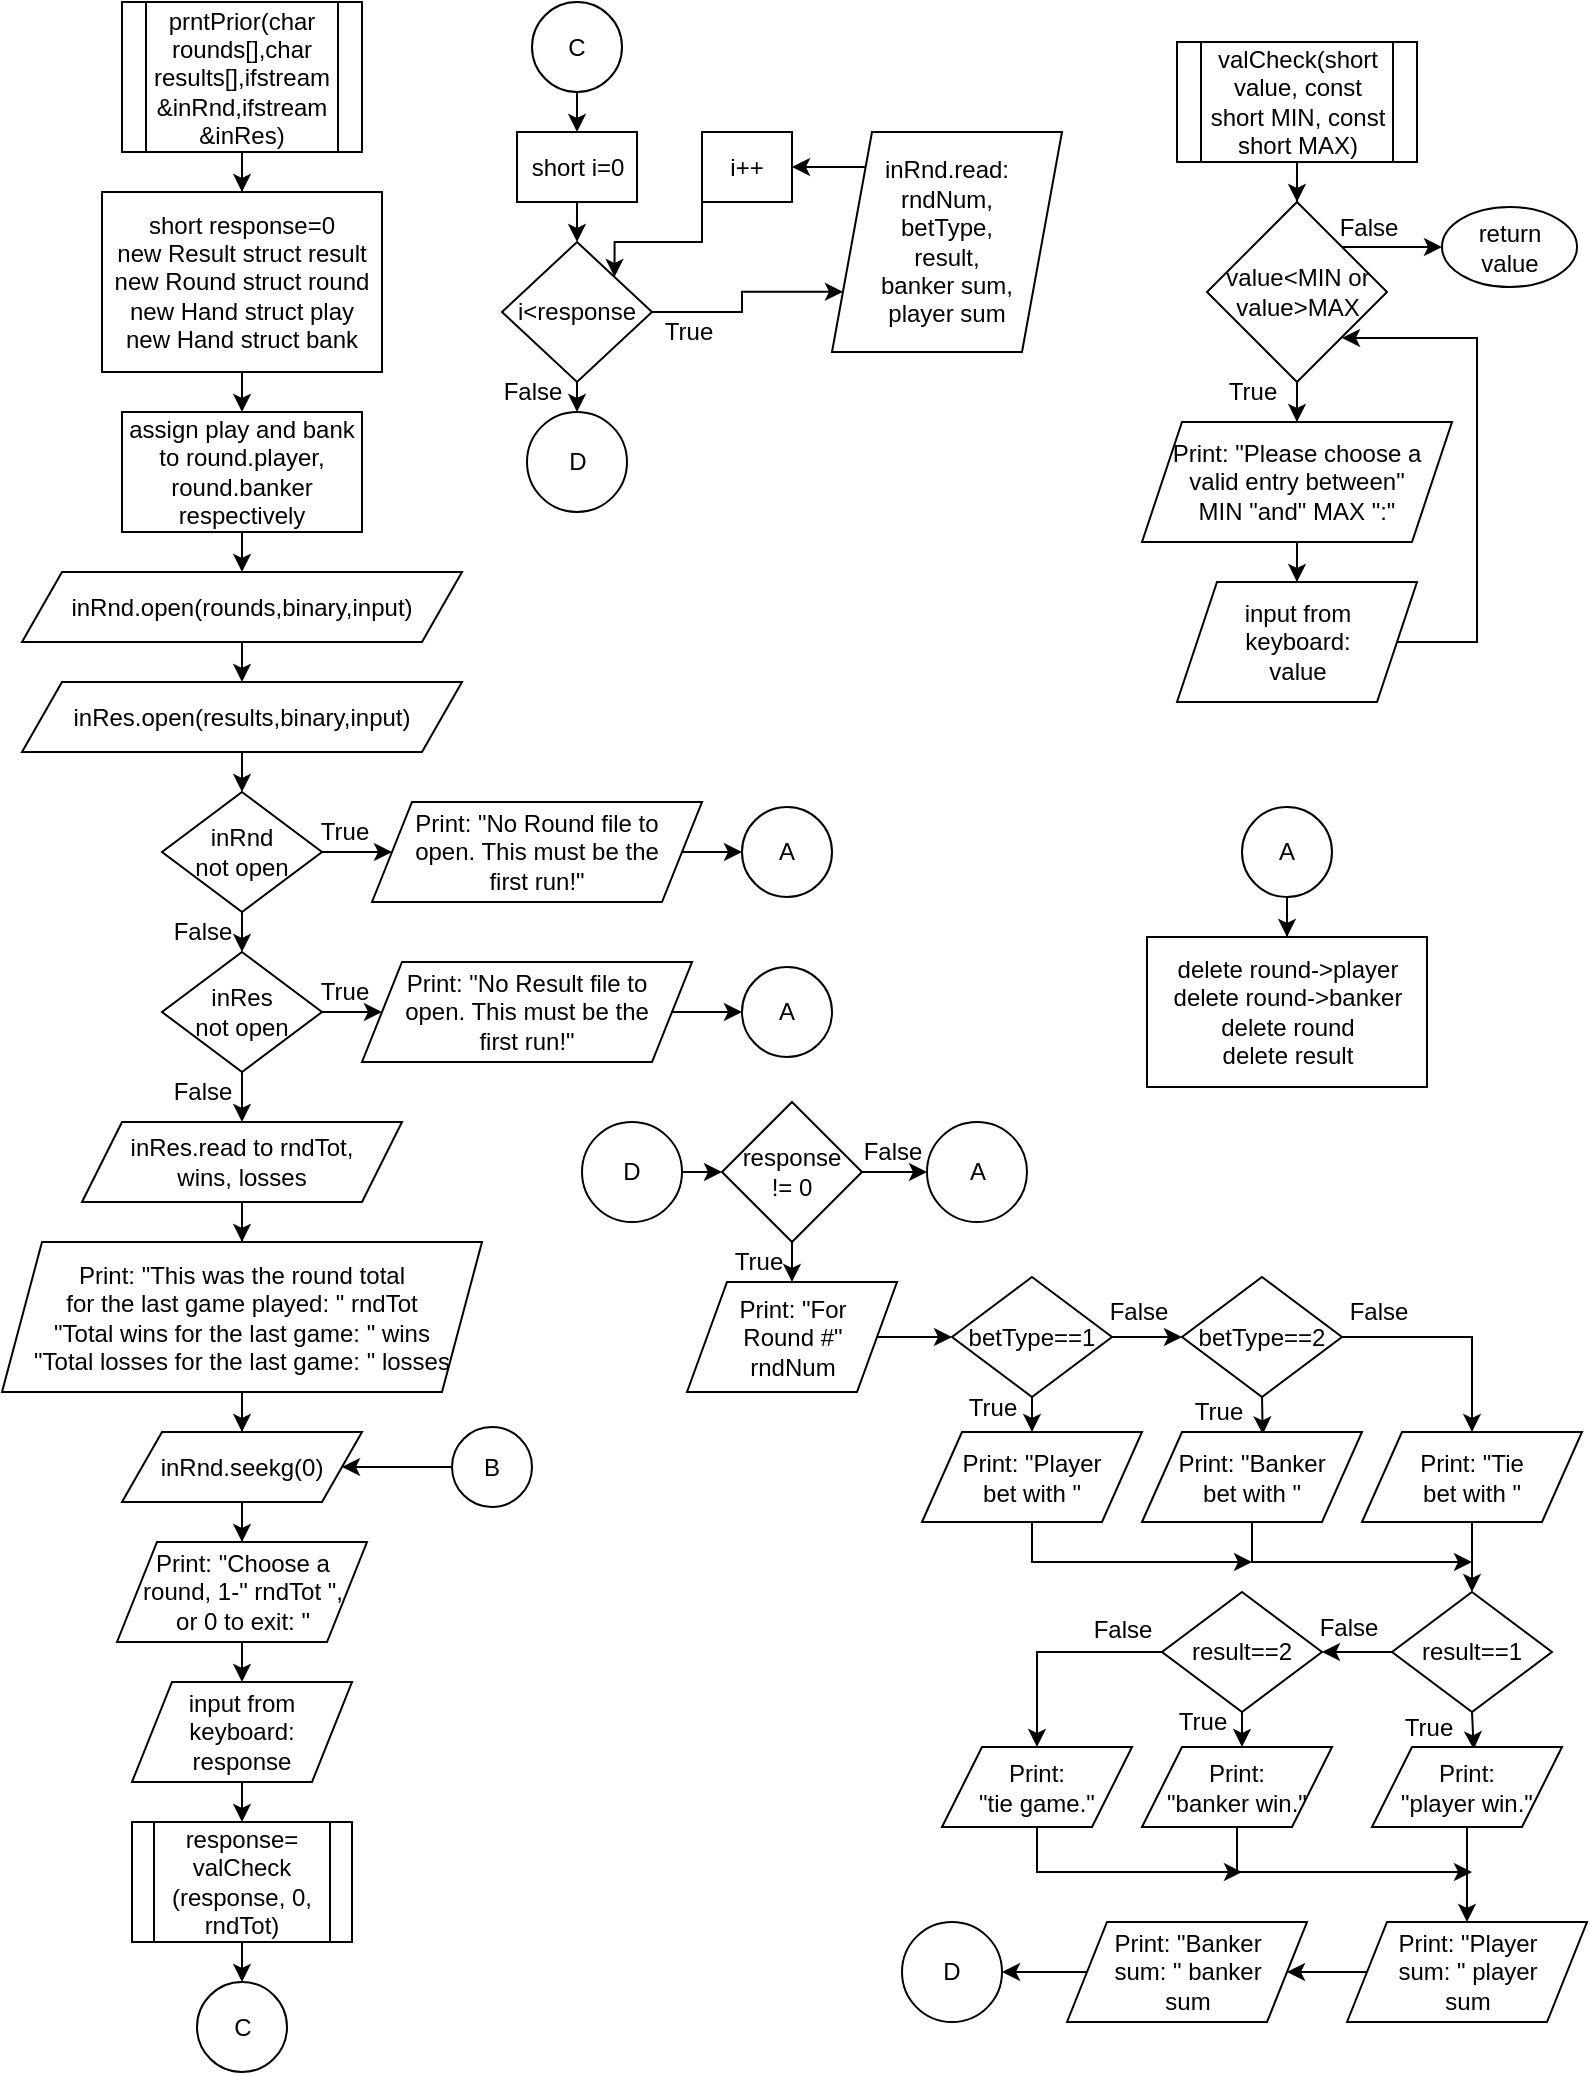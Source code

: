 <mxfile version="14.6.13" type="device"><diagram id="p4FHF53KTj1T2X5xS8YE" name="Page-1"><mxGraphModel dx="1185" dy="673" grid="1" gridSize="5" guides="1" tooltips="1" connect="1" arrows="1" fold="1" page="1" pageScale="1" pageWidth="850" pageHeight="1100" math="0" shadow="0"><root><mxCell id="0"/><mxCell id="1" parent="0"/><mxCell id="aDQg18CCdsuqZGTNv-Ga-5" value="" style="edgeStyle=orthogonalEdgeStyle;rounded=0;orthogonalLoop=1;jettySize=auto;html=1;" parent="1" source="aDQg18CCdsuqZGTNv-Ga-1" target="aDQg18CCdsuqZGTNv-Ga-2" edge="1"><mxGeometry relative="1" as="geometry"/></mxCell><mxCell id="aDQg18CCdsuqZGTNv-Ga-1" value="valCheck(short value, const short MIN, const short MAX)" style="shape=process;whiteSpace=wrap;html=1;backgroundOutline=1;" parent="1" vertex="1"><mxGeometry x="607.5" y="60" width="120" height="60" as="geometry"/></mxCell><mxCell id="aDQg18CCdsuqZGTNv-Ga-6" value="" style="edgeStyle=orthogonalEdgeStyle;rounded=0;orthogonalLoop=1;jettySize=auto;html=1;entryX=0.5;entryY=0;entryDx=0;entryDy=0;" parent="1" source="aDQg18CCdsuqZGTNv-Ga-2" target="aDQg18CCdsuqZGTNv-Ga-3" edge="1"><mxGeometry relative="1" as="geometry"/></mxCell><mxCell id="wu3hL2tx41FgCidD69KD-36" style="edgeStyle=orthogonalEdgeStyle;rounded=0;orthogonalLoop=1;jettySize=auto;html=1;exitX=1;exitY=0;exitDx=0;exitDy=0;entryX=0;entryY=0.5;entryDx=0;entryDy=0;" edge="1" parent="1" source="aDQg18CCdsuqZGTNv-Ga-2" target="aDQg18CCdsuqZGTNv-Ga-9"><mxGeometry relative="1" as="geometry"/></mxCell><mxCell id="aDQg18CCdsuqZGTNv-Ga-2" value="value&amp;lt;MIN or value&amp;gt;MAX" style="rhombus;whiteSpace=wrap;html=1;" parent="1" vertex="1"><mxGeometry x="622.5" y="140" width="90" height="90" as="geometry"/></mxCell><mxCell id="aDQg18CCdsuqZGTNv-Ga-7" value="" style="edgeStyle=orthogonalEdgeStyle;rounded=0;orthogonalLoop=1;jettySize=auto;html=1;" parent="1" source="aDQg18CCdsuqZGTNv-Ga-3" target="aDQg18CCdsuqZGTNv-Ga-4" edge="1"><mxGeometry relative="1" as="geometry"/></mxCell><mxCell id="aDQg18CCdsuqZGTNv-Ga-3" value="Print: &quot;Please choose a &lt;br&gt;valid entry between&quot; &lt;br&gt;MIN &quot;and&quot; MAX &quot;:&quot;" style="shape=parallelogram;perimeter=parallelogramPerimeter;whiteSpace=wrap;html=1;fixedSize=1;" parent="1" vertex="1"><mxGeometry x="590" y="250" width="155" height="60" as="geometry"/></mxCell><mxCell id="aDQg18CCdsuqZGTNv-Ga-8" style="edgeStyle=orthogonalEdgeStyle;rounded=0;orthogonalLoop=1;jettySize=auto;html=1;exitX=1;exitY=0.5;exitDx=0;exitDy=0;entryX=1;entryY=1;entryDx=0;entryDy=0;" parent="1" source="aDQg18CCdsuqZGTNv-Ga-4" target="aDQg18CCdsuqZGTNv-Ga-2" edge="1"><mxGeometry relative="1" as="geometry"><Array as="points"><mxPoint x="757.5" y="360"/><mxPoint x="757.5" y="208"/><mxPoint x="689.5" y="208"/></Array></mxGeometry></mxCell><mxCell id="aDQg18CCdsuqZGTNv-Ga-4" value="input from &lt;br&gt;keyboard:&lt;br&gt;value" style="shape=parallelogram;perimeter=parallelogramPerimeter;whiteSpace=wrap;html=1;fixedSize=1;" parent="1" vertex="1"><mxGeometry x="607.5" y="330" width="120" height="60" as="geometry"/></mxCell><mxCell id="aDQg18CCdsuqZGTNv-Ga-9" value="return &lt;br&gt;value" style="ellipse;whiteSpace=wrap;html=1;" parent="1" vertex="1"><mxGeometry x="740" y="142.5" width="67.5" height="40" as="geometry"/></mxCell><mxCell id="aDQg18CCdsuqZGTNv-Ga-11" value="True" style="text;html=1;align=center;verticalAlign=middle;resizable=0;points=[];autosize=1;strokeColor=none;" parent="1" vertex="1"><mxGeometry x="627.5" y="225" width="35" height="20" as="geometry"/></mxCell><mxCell id="aDQg18CCdsuqZGTNv-Ga-12" value="False" style="text;html=1;align=center;verticalAlign=middle;resizable=0;points=[];autosize=1;strokeColor=none;" parent="1" vertex="1"><mxGeometry x="682.5" y="142.5" width="40" height="20" as="geometry"/></mxCell><mxCell id="wu3hL2tx41FgCidD69KD-15" value="" style="edgeStyle=orthogonalEdgeStyle;rounded=0;orthogonalLoop=1;jettySize=auto;html=1;" edge="1" parent="1" source="wu3hL2tx41FgCidD69KD-1" target="wu3hL2tx41FgCidD69KD-2"><mxGeometry relative="1" as="geometry"/></mxCell><mxCell id="wu3hL2tx41FgCidD69KD-1" value="prntPrior(char rounds[],char results[],ifstream &amp;amp;inRnd,ifstream &amp;amp;inRes)" style="shape=process;whiteSpace=wrap;html=1;backgroundOutline=1;" vertex="1" parent="1"><mxGeometry x="80" y="40" width="120" height="75" as="geometry"/></mxCell><mxCell id="wu3hL2tx41FgCidD69KD-17" style="edgeStyle=orthogonalEdgeStyle;rounded=0;orthogonalLoop=1;jettySize=auto;html=1;exitX=0.5;exitY=1;exitDx=0;exitDy=0;entryX=0.5;entryY=0;entryDx=0;entryDy=0;" edge="1" parent="1" source="wu3hL2tx41FgCidD69KD-2" target="wu3hL2tx41FgCidD69KD-3"><mxGeometry relative="1" as="geometry"/></mxCell><mxCell id="wu3hL2tx41FgCidD69KD-2" value="short response=0&lt;br&gt;new Result struct result&lt;br&gt;new Round struct round&lt;br&gt;new Hand struct play&lt;br&gt;new Hand struct bank" style="whiteSpace=wrap;html=1;" vertex="1" parent="1"><mxGeometry x="70" y="135" width="140" height="90" as="geometry"/></mxCell><mxCell id="wu3hL2tx41FgCidD69KD-19" style="edgeStyle=orthogonalEdgeStyle;rounded=0;orthogonalLoop=1;jettySize=auto;html=1;exitX=0.5;exitY=1;exitDx=0;exitDy=0;entryX=0.5;entryY=0;entryDx=0;entryDy=0;" edge="1" parent="1" source="wu3hL2tx41FgCidD69KD-3" target="wu3hL2tx41FgCidD69KD-4"><mxGeometry relative="1" as="geometry"/></mxCell><mxCell id="wu3hL2tx41FgCidD69KD-3" value="assign play and bank to round.player, round.banker respectively" style="whiteSpace=wrap;html=1;" vertex="1" parent="1"><mxGeometry x="80" y="245" width="120" height="60" as="geometry"/></mxCell><mxCell id="wu3hL2tx41FgCidD69KD-20" style="edgeStyle=orthogonalEdgeStyle;rounded=0;orthogonalLoop=1;jettySize=auto;html=1;exitX=0.5;exitY=1;exitDx=0;exitDy=0;entryX=0.5;entryY=0;entryDx=0;entryDy=0;" edge="1" parent="1" source="wu3hL2tx41FgCidD69KD-4" target="wu3hL2tx41FgCidD69KD-5"><mxGeometry relative="1" as="geometry"/></mxCell><mxCell id="wu3hL2tx41FgCidD69KD-4" value="inRnd.open(rounds,binary,input)" style="shape=parallelogram;perimeter=parallelogramPerimeter;whiteSpace=wrap;html=1;fixedSize=1;" vertex="1" parent="1"><mxGeometry x="30" y="325" width="220" height="35" as="geometry"/></mxCell><mxCell id="wu3hL2tx41FgCidD69KD-21" style="edgeStyle=orthogonalEdgeStyle;rounded=0;orthogonalLoop=1;jettySize=auto;html=1;exitX=0.5;exitY=1;exitDx=0;exitDy=0;entryX=0.5;entryY=0;entryDx=0;entryDy=0;" edge="1" parent="1" source="wu3hL2tx41FgCidD69KD-5" target="wu3hL2tx41FgCidD69KD-6"><mxGeometry relative="1" as="geometry"/></mxCell><mxCell id="wu3hL2tx41FgCidD69KD-5" value="inRes.open(results,binary,input)" style="shape=parallelogram;perimeter=parallelogramPerimeter;whiteSpace=wrap;html=1;fixedSize=1;" vertex="1" parent="1"><mxGeometry x="30" y="380" width="220" height="35" as="geometry"/></mxCell><mxCell id="wu3hL2tx41FgCidD69KD-10" value="" style="edgeStyle=orthogonalEdgeStyle;rounded=0;orthogonalLoop=1;jettySize=auto;html=1;" edge="1" parent="1" source="wu3hL2tx41FgCidD69KD-6" target="wu3hL2tx41FgCidD69KD-8"><mxGeometry relative="1" as="geometry"/></mxCell><mxCell id="wu3hL2tx41FgCidD69KD-22" style="edgeStyle=orthogonalEdgeStyle;rounded=0;orthogonalLoop=1;jettySize=auto;html=1;exitX=0.5;exitY=1;exitDx=0;exitDy=0;entryX=0.5;entryY=0;entryDx=0;entryDy=0;" edge="1" parent="1" source="wu3hL2tx41FgCidD69KD-6" target="wu3hL2tx41FgCidD69KD-7"><mxGeometry relative="1" as="geometry"/></mxCell><mxCell id="wu3hL2tx41FgCidD69KD-6" value="inRnd&lt;br&gt;not open" style="rhombus;whiteSpace=wrap;html=1;" vertex="1" parent="1"><mxGeometry x="100" y="435" width="80" height="60" as="geometry"/></mxCell><mxCell id="wu3hL2tx41FgCidD69KD-11" value="" style="edgeStyle=orthogonalEdgeStyle;rounded=0;orthogonalLoop=1;jettySize=auto;html=1;" edge="1" parent="1" source="wu3hL2tx41FgCidD69KD-7" target="wu3hL2tx41FgCidD69KD-9"><mxGeometry relative="1" as="geometry"/></mxCell><mxCell id="wu3hL2tx41FgCidD69KD-27" style="edgeStyle=orthogonalEdgeStyle;rounded=0;orthogonalLoop=1;jettySize=auto;html=1;exitX=0.5;exitY=1;exitDx=0;exitDy=0;entryX=0.5;entryY=0;entryDx=0;entryDy=0;" edge="1" parent="1" source="wu3hL2tx41FgCidD69KD-7" target="wu3hL2tx41FgCidD69KD-25"><mxGeometry relative="1" as="geometry"/></mxCell><mxCell id="wu3hL2tx41FgCidD69KD-7" value="inRes&lt;br&gt;not open" style="rhombus;whiteSpace=wrap;html=1;" vertex="1" parent="1"><mxGeometry x="100" y="515" width="80" height="60" as="geometry"/></mxCell><mxCell id="wu3hL2tx41FgCidD69KD-32" style="edgeStyle=orthogonalEdgeStyle;rounded=0;orthogonalLoop=1;jettySize=auto;html=1;exitX=1;exitY=0.5;exitDx=0;exitDy=0;entryX=0;entryY=0.5;entryDx=0;entryDy=0;" edge="1" parent="1" source="wu3hL2tx41FgCidD69KD-8" target="wu3hL2tx41FgCidD69KD-29"><mxGeometry relative="1" as="geometry"/></mxCell><mxCell id="wu3hL2tx41FgCidD69KD-8" value="Print: &quot;No Round file to &lt;br&gt;open. This must be the &lt;br&gt;first run!&quot;" style="shape=parallelogram;perimeter=parallelogramPerimeter;whiteSpace=wrap;html=1;fixedSize=1;" vertex="1" parent="1"><mxGeometry x="205" y="440" width="165" height="50" as="geometry"/></mxCell><mxCell id="wu3hL2tx41FgCidD69KD-33" style="edgeStyle=orthogonalEdgeStyle;rounded=0;orthogonalLoop=1;jettySize=auto;html=1;exitX=1;exitY=0.5;exitDx=0;exitDy=0;entryX=0;entryY=0.5;entryDx=0;entryDy=0;" edge="1" parent="1" source="wu3hL2tx41FgCidD69KD-9" target="wu3hL2tx41FgCidD69KD-30"><mxGeometry relative="1" as="geometry"/></mxCell><mxCell id="wu3hL2tx41FgCidD69KD-9" value="Print: &quot;No Result file to &lt;br&gt;open. This must be the &lt;br&gt;first run!&quot;" style="shape=parallelogram;perimeter=parallelogramPerimeter;whiteSpace=wrap;html=1;fixedSize=1;" vertex="1" parent="1"><mxGeometry x="200" y="520" width="165" height="50" as="geometry"/></mxCell><mxCell id="wu3hL2tx41FgCidD69KD-12" value="True" style="text;html=1;align=center;verticalAlign=middle;resizable=0;points=[];autosize=1;strokeColor=none;" vertex="1" parent="1"><mxGeometry x="173" y="445" width="35" height="20" as="geometry"/></mxCell><mxCell id="wu3hL2tx41FgCidD69KD-14" value="True" style="text;html=1;align=center;verticalAlign=middle;resizable=0;points=[];autosize=1;strokeColor=none;" vertex="1" parent="1"><mxGeometry x="173" y="525" width="35" height="20" as="geometry"/></mxCell><mxCell id="wu3hL2tx41FgCidD69KD-23" value="False" style="text;html=1;align=center;verticalAlign=middle;resizable=0;points=[];autosize=1;strokeColor=none;" vertex="1" parent="1"><mxGeometry x="100" y="495" width="40" height="20" as="geometry"/></mxCell><mxCell id="wu3hL2tx41FgCidD69KD-24" value="False" style="text;html=1;align=center;verticalAlign=middle;resizable=0;points=[];autosize=1;strokeColor=none;" vertex="1" parent="1"><mxGeometry x="100" y="575" width="40" height="20" as="geometry"/></mxCell><mxCell id="wu3hL2tx41FgCidD69KD-28" value="" style="edgeStyle=orthogonalEdgeStyle;rounded=0;orthogonalLoop=1;jettySize=auto;html=1;" edge="1" parent="1" source="wu3hL2tx41FgCidD69KD-25" target="wu3hL2tx41FgCidD69KD-26"><mxGeometry relative="1" as="geometry"/></mxCell><mxCell id="wu3hL2tx41FgCidD69KD-25" value="inRes.read to rndTot,&lt;br&gt;wins, losses" style="shape=parallelogram;perimeter=parallelogramPerimeter;whiteSpace=wrap;html=1;fixedSize=1;" vertex="1" parent="1"><mxGeometry x="60" y="600" width="160" height="40" as="geometry"/></mxCell><mxCell id="wu3hL2tx41FgCidD69KD-38" value="" style="edgeStyle=orthogonalEdgeStyle;rounded=0;orthogonalLoop=1;jettySize=auto;html=1;" edge="1" parent="1" source="wu3hL2tx41FgCidD69KD-26" target="wu3hL2tx41FgCidD69KD-37"><mxGeometry relative="1" as="geometry"/></mxCell><mxCell id="wu3hL2tx41FgCidD69KD-26" value="Print: &quot;This was the round total &lt;br&gt;for the last game played: &quot; rndTot&lt;br&gt;&quot;Total wins for the last game: &quot; wins&lt;br&gt;&quot;Total losses for the last game: &quot; losses" style="shape=parallelogram;perimeter=parallelogramPerimeter;whiteSpace=wrap;html=1;fixedSize=1;" vertex="1" parent="1"><mxGeometry x="20" y="660" width="240" height="75" as="geometry"/></mxCell><mxCell id="wu3hL2tx41FgCidD69KD-29" value="A" style="ellipse;whiteSpace=wrap;html=1;aspect=fixed;" vertex="1" parent="1"><mxGeometry x="390" y="442.5" width="45" height="45" as="geometry"/></mxCell><mxCell id="wu3hL2tx41FgCidD69KD-30" value="A" style="ellipse;whiteSpace=wrap;html=1;aspect=fixed;" vertex="1" parent="1"><mxGeometry x="390" y="522.5" width="45" height="45" as="geometry"/></mxCell><mxCell id="wu3hL2tx41FgCidD69KD-35" value="" style="edgeStyle=orthogonalEdgeStyle;rounded=0;orthogonalLoop=1;jettySize=auto;html=1;" edge="1" parent="1" source="wu3hL2tx41FgCidD69KD-31" target="wu3hL2tx41FgCidD69KD-34"><mxGeometry relative="1" as="geometry"/></mxCell><mxCell id="wu3hL2tx41FgCidD69KD-31" value="A" style="ellipse;whiteSpace=wrap;html=1;aspect=fixed;" vertex="1" parent="1"><mxGeometry x="640" y="442.5" width="45" height="45" as="geometry"/></mxCell><mxCell id="wu3hL2tx41FgCidD69KD-34" value="delete round-&amp;gt;player&lt;br&gt;delete round-&amp;gt;banker&lt;br&gt;delete round&lt;br&gt;delete result" style="whiteSpace=wrap;html=1;" vertex="1" parent="1"><mxGeometry x="592.5" y="507.5" width="140" height="75" as="geometry"/></mxCell><mxCell id="wu3hL2tx41FgCidD69KD-42" value="" style="edgeStyle=orthogonalEdgeStyle;rounded=0;orthogonalLoop=1;jettySize=auto;html=1;entryX=0.5;entryY=0;entryDx=0;entryDy=0;" edge="1" parent="1" source="wu3hL2tx41FgCidD69KD-37" target="wu3hL2tx41FgCidD69KD-39"><mxGeometry relative="1" as="geometry"/></mxCell><mxCell id="wu3hL2tx41FgCidD69KD-37" value="inRnd.seekg(0)" style="shape=parallelogram;perimeter=parallelogramPerimeter;whiteSpace=wrap;html=1;fixedSize=1;" vertex="1" parent="1"><mxGeometry x="80" y="755" width="120" height="35" as="geometry"/></mxCell><mxCell id="wu3hL2tx41FgCidD69KD-43" style="edgeStyle=orthogonalEdgeStyle;rounded=0;orthogonalLoop=1;jettySize=auto;html=1;exitX=0.5;exitY=1;exitDx=0;exitDy=0;entryX=0.5;entryY=0;entryDx=0;entryDy=0;" edge="1" parent="1" source="wu3hL2tx41FgCidD69KD-39" target="wu3hL2tx41FgCidD69KD-40"><mxGeometry relative="1" as="geometry"/></mxCell><mxCell id="wu3hL2tx41FgCidD69KD-39" value="Print: &quot;Choose a&lt;br&gt;round, 1-&quot; rndTot &quot;, &lt;br&gt;or 0 to exit: &quot;" style="shape=parallelogram;perimeter=parallelogramPerimeter;whiteSpace=wrap;html=1;fixedSize=1;" vertex="1" parent="1"><mxGeometry x="77.5" y="810" width="125" height="50" as="geometry"/></mxCell><mxCell id="wu3hL2tx41FgCidD69KD-44" style="edgeStyle=orthogonalEdgeStyle;rounded=0;orthogonalLoop=1;jettySize=auto;html=1;exitX=0.5;exitY=1;exitDx=0;exitDy=0;entryX=0.5;entryY=0;entryDx=0;entryDy=0;" edge="1" parent="1" source="wu3hL2tx41FgCidD69KD-40" target="wu3hL2tx41FgCidD69KD-41"><mxGeometry relative="1" as="geometry"/></mxCell><mxCell id="wu3hL2tx41FgCidD69KD-40" value="input from&lt;br&gt;keyboard:&lt;br&gt;response" style="shape=parallelogram;perimeter=parallelogramPerimeter;whiteSpace=wrap;html=1;fixedSize=1;" vertex="1" parent="1"><mxGeometry x="85" y="880" width="110" height="50" as="geometry"/></mxCell><mxCell id="wu3hL2tx41FgCidD69KD-49" style="edgeStyle=orthogonalEdgeStyle;rounded=0;orthogonalLoop=1;jettySize=auto;html=1;exitX=0.5;exitY=1;exitDx=0;exitDy=0;entryX=0.5;entryY=0;entryDx=0;entryDy=0;" edge="1" parent="1" source="wu3hL2tx41FgCidD69KD-41" target="wu3hL2tx41FgCidD69KD-48"><mxGeometry relative="1" as="geometry"/></mxCell><mxCell id="wu3hL2tx41FgCidD69KD-41" value="response=&lt;br&gt;valCheck&lt;br&gt;(response, 0, rndTot)" style="shape=process;whiteSpace=wrap;html=1;backgroundOutline=1;" vertex="1" parent="1"><mxGeometry x="85" y="950" width="110" height="60" as="geometry"/></mxCell><mxCell id="wu3hL2tx41FgCidD69KD-46" style="edgeStyle=orthogonalEdgeStyle;rounded=0;orthogonalLoop=1;jettySize=auto;html=1;exitX=0;exitY=0.5;exitDx=0;exitDy=0;entryX=1;entryY=0.5;entryDx=0;entryDy=0;" edge="1" parent="1" source="wu3hL2tx41FgCidD69KD-45" target="wu3hL2tx41FgCidD69KD-37"><mxGeometry relative="1" as="geometry"/></mxCell><mxCell id="wu3hL2tx41FgCidD69KD-45" value="B" style="ellipse;whiteSpace=wrap;html=1;" vertex="1" parent="1"><mxGeometry x="245" y="752.5" width="40" height="40" as="geometry"/></mxCell><mxCell id="wu3hL2tx41FgCidD69KD-59" style="edgeStyle=orthogonalEdgeStyle;rounded=0;orthogonalLoop=1;jettySize=auto;html=1;exitX=0.5;exitY=1;exitDx=0;exitDy=0;entryX=0.5;entryY=0;entryDx=0;entryDy=0;" edge="1" parent="1" source="wu3hL2tx41FgCidD69KD-47" target="wu3hL2tx41FgCidD69KD-50"><mxGeometry relative="1" as="geometry"/></mxCell><mxCell id="wu3hL2tx41FgCidD69KD-47" value="C" style="ellipse;whiteSpace=wrap;html=1;" vertex="1" parent="1"><mxGeometry x="285" y="40" width="45" height="45" as="geometry"/></mxCell><mxCell id="wu3hL2tx41FgCidD69KD-48" value="C" style="ellipse;whiteSpace=wrap;html=1;" vertex="1" parent="1"><mxGeometry x="117.5" y="1030" width="45" height="45" as="geometry"/></mxCell><mxCell id="wu3hL2tx41FgCidD69KD-58" style="edgeStyle=orthogonalEdgeStyle;rounded=0;orthogonalLoop=1;jettySize=auto;html=1;exitX=0.5;exitY=1;exitDx=0;exitDy=0;entryX=0.5;entryY=0;entryDx=0;entryDy=0;" edge="1" parent="1" source="wu3hL2tx41FgCidD69KD-50" target="wu3hL2tx41FgCidD69KD-51"><mxGeometry relative="1" as="geometry"/></mxCell><mxCell id="wu3hL2tx41FgCidD69KD-50" value="short i=0" style="whiteSpace=wrap;html=1;" vertex="1" parent="1"><mxGeometry x="277.5" y="105" width="60" height="35" as="geometry"/></mxCell><mxCell id="wu3hL2tx41FgCidD69KD-62" style="edgeStyle=orthogonalEdgeStyle;rounded=0;orthogonalLoop=1;jettySize=auto;html=1;exitX=1;exitY=0.5;exitDx=0;exitDy=0;entryX=0;entryY=0.75;entryDx=0;entryDy=0;" edge="1" parent="1" source="wu3hL2tx41FgCidD69KD-51" target="wu3hL2tx41FgCidD69KD-52"><mxGeometry relative="1" as="geometry"/></mxCell><mxCell id="wu3hL2tx41FgCidD69KD-64" style="edgeStyle=orthogonalEdgeStyle;rounded=0;orthogonalLoop=1;jettySize=auto;html=1;exitX=0.5;exitY=1;exitDx=0;exitDy=0;entryX=0.5;entryY=0;entryDx=0;entryDy=0;" edge="1" parent="1" source="wu3hL2tx41FgCidD69KD-51"><mxGeometry relative="1" as="geometry"><mxPoint x="307.5" y="245" as="targetPoint"/></mxGeometry></mxCell><mxCell id="wu3hL2tx41FgCidD69KD-51" value="i&amp;lt;response" style="rhombus;whiteSpace=wrap;html=1;" vertex="1" parent="1"><mxGeometry x="270" y="160" width="75" height="70" as="geometry"/></mxCell><mxCell id="wu3hL2tx41FgCidD69KD-56" style="edgeStyle=orthogonalEdgeStyle;rounded=0;orthogonalLoop=1;jettySize=auto;html=1;exitX=0;exitY=0;exitDx=0;exitDy=0;entryX=1;entryY=0.5;entryDx=0;entryDy=0;" edge="1" parent="1" source="wu3hL2tx41FgCidD69KD-52" target="wu3hL2tx41FgCidD69KD-53"><mxGeometry relative="1" as="geometry"><Array as="points"><mxPoint x="452" y="123"/></Array></mxGeometry></mxCell><mxCell id="wu3hL2tx41FgCidD69KD-52" value="inRnd.read:&lt;br&gt;rndNum,&lt;br&gt;betType,&lt;br&gt;result,&lt;br&gt;banker sum,&lt;br&gt;player sum" style="shape=parallelogram;perimeter=parallelogramPerimeter;whiteSpace=wrap;html=1;fixedSize=1;" vertex="1" parent="1"><mxGeometry x="435" y="105" width="115" height="110" as="geometry"/></mxCell><mxCell id="wu3hL2tx41FgCidD69KD-61" style="edgeStyle=orthogonalEdgeStyle;rounded=0;orthogonalLoop=1;jettySize=auto;html=1;exitX=0;exitY=1;exitDx=0;exitDy=0;entryX=1;entryY=0;entryDx=0;entryDy=0;" edge="1" parent="1" source="wu3hL2tx41FgCidD69KD-53" target="wu3hL2tx41FgCidD69KD-51"><mxGeometry relative="1" as="geometry"><Array as="points"><mxPoint x="370" y="160"/><mxPoint x="326" y="160"/></Array></mxGeometry></mxCell><mxCell id="wu3hL2tx41FgCidD69KD-53" value="i++" style="whiteSpace=wrap;html=1;" vertex="1" parent="1"><mxGeometry x="370" y="105" width="45" height="35" as="geometry"/></mxCell><mxCell id="wu3hL2tx41FgCidD69KD-60" value="True" style="text;html=1;align=center;verticalAlign=middle;resizable=0;points=[];autosize=1;strokeColor=none;" vertex="1" parent="1"><mxGeometry x="345" y="195" width="35" height="20" as="geometry"/></mxCell><mxCell id="wu3hL2tx41FgCidD69KD-65" value="False" style="text;html=1;align=center;verticalAlign=middle;resizable=0;points=[];autosize=1;strokeColor=none;" vertex="1" parent="1"><mxGeometry x="265" y="225" width="40" height="20" as="geometry"/></mxCell><mxCell id="wu3hL2tx41FgCidD69KD-66" value="D" style="ellipse;whiteSpace=wrap;html=1;" vertex="1" parent="1"><mxGeometry x="282.5" y="245" width="50" height="50" as="geometry"/></mxCell><mxCell id="wu3hL2tx41FgCidD69KD-78" style="edgeStyle=orthogonalEdgeStyle;rounded=0;orthogonalLoop=1;jettySize=auto;html=1;exitX=1;exitY=0.5;exitDx=0;exitDy=0;entryX=0;entryY=0.5;entryDx=0;entryDy=0;" edge="1" parent="1" source="wu3hL2tx41FgCidD69KD-67" target="wu3hL2tx41FgCidD69KD-75"><mxGeometry relative="1" as="geometry"/></mxCell><mxCell id="wu3hL2tx41FgCidD69KD-67" value="D" style="ellipse;whiteSpace=wrap;html=1;" vertex="1" parent="1"><mxGeometry x="310" y="600" width="50" height="50" as="geometry"/></mxCell><mxCell id="wu3hL2tx41FgCidD69KD-72" value="True" style="text;html=1;align=center;verticalAlign=middle;resizable=0;points=[];autosize=1;strokeColor=none;" vertex="1" parent="1"><mxGeometry x="380" y="660" width="35" height="20" as="geometry"/></mxCell><mxCell id="wu3hL2tx41FgCidD69KD-74" style="edgeStyle=orthogonalEdgeStyle;rounded=0;orthogonalLoop=1;jettySize=auto;html=1;exitX=1;exitY=0.5;exitDx=0;exitDy=0;entryX=0;entryY=0.5;entryDx=0;entryDy=0;" edge="1" parent="1" source="wu3hL2tx41FgCidD69KD-75" target="wu3hL2tx41FgCidD69KD-76"><mxGeometry relative="1" as="geometry"/></mxCell><mxCell id="wu3hL2tx41FgCidD69KD-80" style="edgeStyle=orthogonalEdgeStyle;rounded=0;orthogonalLoop=1;jettySize=auto;html=1;exitX=0.5;exitY=1;exitDx=0;exitDy=0;entryX=0.5;entryY=0;entryDx=0;entryDy=0;" edge="1" parent="1" source="wu3hL2tx41FgCidD69KD-75" target="wu3hL2tx41FgCidD69KD-79"><mxGeometry relative="1" as="geometry"/></mxCell><mxCell id="wu3hL2tx41FgCidD69KD-75" value="response&lt;br&gt;!= 0" style="rhombus;whiteSpace=wrap;html=1;" vertex="1" parent="1"><mxGeometry x="380" y="590" width="70" height="70" as="geometry"/></mxCell><mxCell id="wu3hL2tx41FgCidD69KD-76" value="A" style="ellipse;whiteSpace=wrap;html=1;" vertex="1" parent="1"><mxGeometry x="482.5" y="600" width="50" height="50" as="geometry"/></mxCell><mxCell id="wu3hL2tx41FgCidD69KD-77" value="False" style="text;html=1;align=center;verticalAlign=middle;resizable=0;points=[];autosize=1;strokeColor=none;" vertex="1" parent="1"><mxGeometry x="445" y="605" width="40" height="20" as="geometry"/></mxCell><mxCell id="wu3hL2tx41FgCidD69KD-85" style="edgeStyle=orthogonalEdgeStyle;rounded=0;orthogonalLoop=1;jettySize=auto;html=1;exitX=1;exitY=0.5;exitDx=0;exitDy=0;entryX=0;entryY=0.5;entryDx=0;entryDy=0;" edge="1" parent="1" source="wu3hL2tx41FgCidD69KD-79" target="wu3hL2tx41FgCidD69KD-81"><mxGeometry relative="1" as="geometry"/></mxCell><mxCell id="wu3hL2tx41FgCidD69KD-79" value="Print: &quot;For &lt;br&gt;Round #&quot;&lt;br&gt;rndNum" style="shape=parallelogram;perimeter=parallelogramPerimeter;whiteSpace=wrap;html=1;fixedSize=1;" vertex="1" parent="1"><mxGeometry x="362.5" y="680" width="105" height="55" as="geometry"/></mxCell><mxCell id="wu3hL2tx41FgCidD69KD-86" style="edgeStyle=orthogonalEdgeStyle;rounded=0;orthogonalLoop=1;jettySize=auto;html=1;exitX=1;exitY=0.5;exitDx=0;exitDy=0;entryX=0;entryY=0.5;entryDx=0;entryDy=0;" edge="1" parent="1" source="wu3hL2tx41FgCidD69KD-81" target="wu3hL2tx41FgCidD69KD-82"><mxGeometry relative="1" as="geometry"/></mxCell><mxCell id="wu3hL2tx41FgCidD69KD-88" style="edgeStyle=orthogonalEdgeStyle;rounded=0;orthogonalLoop=1;jettySize=auto;html=1;exitX=0.5;exitY=1;exitDx=0;exitDy=0;entryX=0.5;entryY=0;entryDx=0;entryDy=0;" edge="1" parent="1" source="wu3hL2tx41FgCidD69KD-81" target="wu3hL2tx41FgCidD69KD-83"><mxGeometry relative="1" as="geometry"/></mxCell><mxCell id="wu3hL2tx41FgCidD69KD-81" value="betType==1" style="rhombus;whiteSpace=wrap;html=1;" vertex="1" parent="1"><mxGeometry x="495" y="677.5" width="80" height="60" as="geometry"/></mxCell><mxCell id="wu3hL2tx41FgCidD69KD-89" style="edgeStyle=orthogonalEdgeStyle;rounded=0;orthogonalLoop=1;jettySize=auto;html=1;exitX=0.5;exitY=1;exitDx=0;exitDy=0;entryX=0.549;entryY=0.026;entryDx=0;entryDy=0;entryPerimeter=0;" edge="1" parent="1" source="wu3hL2tx41FgCidD69KD-82" target="wu3hL2tx41FgCidD69KD-84"><mxGeometry relative="1" as="geometry"/></mxCell><mxCell id="wu3hL2tx41FgCidD69KD-90" style="edgeStyle=orthogonalEdgeStyle;rounded=0;orthogonalLoop=1;jettySize=auto;html=1;exitX=1;exitY=0.5;exitDx=0;exitDy=0;entryX=0.5;entryY=0;entryDx=0;entryDy=0;" edge="1" parent="1" source="wu3hL2tx41FgCidD69KD-82" target="wu3hL2tx41FgCidD69KD-87"><mxGeometry relative="1" as="geometry"/></mxCell><mxCell id="wu3hL2tx41FgCidD69KD-82" value="betType==2" style="rhombus;whiteSpace=wrap;html=1;" vertex="1" parent="1"><mxGeometry x="610" y="677.5" width="80" height="60" as="geometry"/></mxCell><mxCell id="wu3hL2tx41FgCidD69KD-107" style="edgeStyle=orthogonalEdgeStyle;rounded=0;orthogonalLoop=1;jettySize=auto;html=1;exitX=0.5;exitY=1;exitDx=0;exitDy=0;" edge="1" parent="1" source="wu3hL2tx41FgCidD69KD-83"><mxGeometry relative="1" as="geometry"><mxPoint x="645" y="820" as="targetPoint"/><Array as="points"><mxPoint x="535" y="820"/></Array></mxGeometry></mxCell><mxCell id="wu3hL2tx41FgCidD69KD-83" value="Print: &quot;Player &lt;br&gt;bet with &quot;" style="shape=parallelogram;perimeter=parallelogramPerimeter;whiteSpace=wrap;html=1;fixedSize=1;" vertex="1" parent="1"><mxGeometry x="480" y="755" width="110" height="45" as="geometry"/></mxCell><mxCell id="wu3hL2tx41FgCidD69KD-106" style="edgeStyle=orthogonalEdgeStyle;rounded=0;orthogonalLoop=1;jettySize=auto;html=1;exitX=0.5;exitY=1;exitDx=0;exitDy=0;" edge="1" parent="1" source="wu3hL2tx41FgCidD69KD-84"><mxGeometry relative="1" as="geometry"><mxPoint x="755" y="820" as="targetPoint"/><Array as="points"><mxPoint x="645" y="820"/></Array></mxGeometry></mxCell><mxCell id="wu3hL2tx41FgCidD69KD-84" value="Print: &quot;Banker&lt;br&gt;bet with &quot;" style="shape=parallelogram;perimeter=parallelogramPerimeter;whiteSpace=wrap;html=1;fixedSize=1;" vertex="1" parent="1"><mxGeometry x="590" y="755" width="110" height="45" as="geometry"/></mxCell><mxCell id="wu3hL2tx41FgCidD69KD-105" style="edgeStyle=orthogonalEdgeStyle;rounded=0;orthogonalLoop=1;jettySize=auto;html=1;exitX=0.5;exitY=1;exitDx=0;exitDy=0;entryX=0.5;entryY=0;entryDx=0;entryDy=0;" edge="1" parent="1" source="wu3hL2tx41FgCidD69KD-87" target="wu3hL2tx41FgCidD69KD-99"><mxGeometry relative="1" as="geometry"/></mxCell><mxCell id="wu3hL2tx41FgCidD69KD-87" value="Print: &quot;Tie&lt;br&gt;bet with &quot;" style="shape=parallelogram;perimeter=parallelogramPerimeter;whiteSpace=wrap;html=1;fixedSize=1;" vertex="1" parent="1"><mxGeometry x="700" y="755" width="110" height="45" as="geometry"/></mxCell><mxCell id="wu3hL2tx41FgCidD69KD-91" value="True" style="text;html=1;align=center;verticalAlign=middle;resizable=0;points=[];autosize=1;strokeColor=none;" vertex="1" parent="1"><mxGeometry x="497.5" y="732.5" width="35" height="20" as="geometry"/></mxCell><mxCell id="wu3hL2tx41FgCidD69KD-92" value="True" style="text;html=1;align=center;verticalAlign=middle;resizable=0;points=[];autosize=1;strokeColor=none;" vertex="1" parent="1"><mxGeometry x="610" y="735" width="35" height="20" as="geometry"/></mxCell><mxCell id="wu3hL2tx41FgCidD69KD-93" value="False" style="text;html=1;align=center;verticalAlign=middle;resizable=0;points=[];autosize=1;strokeColor=none;" vertex="1" parent="1"><mxGeometry x="567.5" y="685" width="40" height="20" as="geometry"/></mxCell><mxCell id="wu3hL2tx41FgCidD69KD-94" value="False" style="text;html=1;align=center;verticalAlign=middle;resizable=0;points=[];autosize=1;strokeColor=none;" vertex="1" parent="1"><mxGeometry x="687.5" y="685" width="40" height="20" as="geometry"/></mxCell><mxCell id="wu3hL2tx41FgCidD69KD-96" style="edgeStyle=orthogonalEdgeStyle;rounded=0;orthogonalLoop=1;jettySize=auto;html=1;exitX=0.5;exitY=1;exitDx=0;exitDy=0;entryX=0.5;entryY=0;entryDx=0;entryDy=0;" edge="1" parent="1" source="wu3hL2tx41FgCidD69KD-97"><mxGeometry relative="1" as="geometry"><mxPoint x="640" y="912.5" as="targetPoint"/></mxGeometry></mxCell><mxCell id="wu3hL2tx41FgCidD69KD-111" style="edgeStyle=orthogonalEdgeStyle;rounded=0;orthogonalLoop=1;jettySize=auto;html=1;exitX=0;exitY=0.5;exitDx=0;exitDy=0;entryX=0.5;entryY=0;entryDx=0;entryDy=0;" edge="1" parent="1" source="wu3hL2tx41FgCidD69KD-97" target="wu3hL2tx41FgCidD69KD-109"><mxGeometry relative="1" as="geometry"/></mxCell><mxCell id="wu3hL2tx41FgCidD69KD-97" value="result==2" style="rhombus;whiteSpace=wrap;html=1;" vertex="1" parent="1"><mxGeometry x="600" y="835" width="80" height="60" as="geometry"/></mxCell><mxCell id="wu3hL2tx41FgCidD69KD-98" style="edgeStyle=orthogonalEdgeStyle;rounded=0;orthogonalLoop=1;jettySize=auto;html=1;exitX=0.5;exitY=1;exitDx=0;exitDy=0;entryX=0.549;entryY=0.026;entryDx=0;entryDy=0;entryPerimeter=0;" edge="1" parent="1" source="wu3hL2tx41FgCidD69KD-99"><mxGeometry relative="1" as="geometry"><mxPoint x="755.88" y="913.67" as="targetPoint"/></mxGeometry></mxCell><mxCell id="wu3hL2tx41FgCidD69KD-104" style="edgeStyle=orthogonalEdgeStyle;rounded=0;orthogonalLoop=1;jettySize=auto;html=1;exitX=0;exitY=0.5;exitDx=0;exitDy=0;" edge="1" parent="1" source="wu3hL2tx41FgCidD69KD-99"><mxGeometry relative="1" as="geometry"><mxPoint x="680.0" y="864.972" as="targetPoint"/></mxGeometry></mxCell><mxCell id="wu3hL2tx41FgCidD69KD-99" value="result==1" style="rhombus;whiteSpace=wrap;html=1;" vertex="1" parent="1"><mxGeometry x="715" y="835" width="80" height="60" as="geometry"/></mxCell><mxCell id="wu3hL2tx41FgCidD69KD-100" value="True" style="text;html=1;align=center;verticalAlign=middle;resizable=0;points=[];autosize=1;strokeColor=none;" vertex="1" parent="1"><mxGeometry x="602.5" y="890" width="35" height="20" as="geometry"/></mxCell><mxCell id="wu3hL2tx41FgCidD69KD-101" value="True" style="text;html=1;align=center;verticalAlign=middle;resizable=0;points=[];autosize=1;strokeColor=none;" vertex="1" parent="1"><mxGeometry x="715" y="892.5" width="35" height="20" as="geometry"/></mxCell><mxCell id="wu3hL2tx41FgCidD69KD-102" value="False" style="text;html=1;align=center;verticalAlign=middle;resizable=0;points=[];autosize=1;strokeColor=none;" vertex="1" parent="1"><mxGeometry x="672.5" y="842.5" width="40" height="20" as="geometry"/></mxCell><mxCell id="wu3hL2tx41FgCidD69KD-103" value="False" style="text;html=1;align=center;verticalAlign=middle;resizable=0;points=[];autosize=1;strokeColor=none;" vertex="1" parent="1"><mxGeometry x="560" y="843.67" width="40" height="20" as="geometry"/></mxCell><mxCell id="wu3hL2tx41FgCidD69KD-115" style="edgeStyle=orthogonalEdgeStyle;rounded=0;orthogonalLoop=1;jettySize=auto;html=1;exitX=0.5;exitY=1;exitDx=0;exitDy=0;" edge="1" parent="1" source="wu3hL2tx41FgCidD69KD-108" target="wu3hL2tx41FgCidD69KD-112"><mxGeometry relative="1" as="geometry"/></mxCell><mxCell id="wu3hL2tx41FgCidD69KD-108" value="Print:&lt;br&gt;&quot;player win.&quot;" style="shape=parallelogram;perimeter=parallelogramPerimeter;whiteSpace=wrap;html=1;fixedSize=1;" vertex="1" parent="1"><mxGeometry x="705" y="912.5" width="95" height="40" as="geometry"/></mxCell><mxCell id="wu3hL2tx41FgCidD69KD-117" style="edgeStyle=orthogonalEdgeStyle;rounded=0;orthogonalLoop=1;jettySize=auto;html=1;exitX=0.5;exitY=1;exitDx=0;exitDy=0;" edge="1" parent="1" source="wu3hL2tx41FgCidD69KD-109"><mxGeometry relative="1" as="geometry"><mxPoint x="640" y="975" as="targetPoint"/><Array as="points"><mxPoint x="537" y="975"/></Array></mxGeometry></mxCell><mxCell id="wu3hL2tx41FgCidD69KD-109" value="Print:&lt;br&gt;&quot;tie game.&quot;" style="shape=parallelogram;perimeter=parallelogramPerimeter;whiteSpace=wrap;html=1;fixedSize=1;" vertex="1" parent="1"><mxGeometry x="490" y="912.5" width="95" height="40" as="geometry"/></mxCell><mxCell id="wu3hL2tx41FgCidD69KD-116" style="edgeStyle=orthogonalEdgeStyle;rounded=0;orthogonalLoop=1;jettySize=auto;html=1;exitX=0.5;exitY=1;exitDx=0;exitDy=0;" edge="1" parent="1" source="wu3hL2tx41FgCidD69KD-110"><mxGeometry relative="1" as="geometry"><mxPoint x="755" y="975" as="targetPoint"/><Array as="points"><mxPoint x="637" y="975"/></Array></mxGeometry></mxCell><mxCell id="wu3hL2tx41FgCidD69KD-110" value="Print:&lt;br&gt;&quot;banker win.&quot;" style="shape=parallelogram;perimeter=parallelogramPerimeter;whiteSpace=wrap;html=1;fixedSize=1;" vertex="1" parent="1"><mxGeometry x="590" y="912.5" width="95" height="40" as="geometry"/></mxCell><mxCell id="wu3hL2tx41FgCidD69KD-118" style="edgeStyle=orthogonalEdgeStyle;rounded=0;orthogonalLoop=1;jettySize=auto;html=1;exitX=0;exitY=0.5;exitDx=0;exitDy=0;entryX=1;entryY=0.5;entryDx=0;entryDy=0;" edge="1" parent="1" source="wu3hL2tx41FgCidD69KD-112" target="wu3hL2tx41FgCidD69KD-113"><mxGeometry relative="1" as="geometry"/></mxCell><mxCell id="wu3hL2tx41FgCidD69KD-112" value="Print: &quot;Player&lt;br&gt;sum: &quot; player &lt;br&gt;sum" style="shape=parallelogram;perimeter=parallelogramPerimeter;whiteSpace=wrap;html=1;fixedSize=1;" vertex="1" parent="1"><mxGeometry x="692.5" y="1000" width="120" height="50" as="geometry"/></mxCell><mxCell id="wu3hL2tx41FgCidD69KD-119" style="edgeStyle=orthogonalEdgeStyle;rounded=0;orthogonalLoop=1;jettySize=auto;html=1;exitX=0;exitY=0.5;exitDx=0;exitDy=0;entryX=1;entryY=0.5;entryDx=0;entryDy=0;" edge="1" parent="1" source="wu3hL2tx41FgCidD69KD-113" target="wu3hL2tx41FgCidD69KD-114"><mxGeometry relative="1" as="geometry"/></mxCell><mxCell id="wu3hL2tx41FgCidD69KD-113" value="Print: &quot;Banker&lt;br&gt;sum: &quot; banker&lt;br&gt;sum" style="shape=parallelogram;perimeter=parallelogramPerimeter;whiteSpace=wrap;html=1;fixedSize=1;" vertex="1" parent="1"><mxGeometry x="552.5" y="1000" width="120" height="50" as="geometry"/></mxCell><mxCell id="wu3hL2tx41FgCidD69KD-114" value="D" style="ellipse;whiteSpace=wrap;html=1;" vertex="1" parent="1"><mxGeometry x="470" y="1000" width="50" height="50" as="geometry"/></mxCell></root></mxGraphModel></diagram></mxfile>